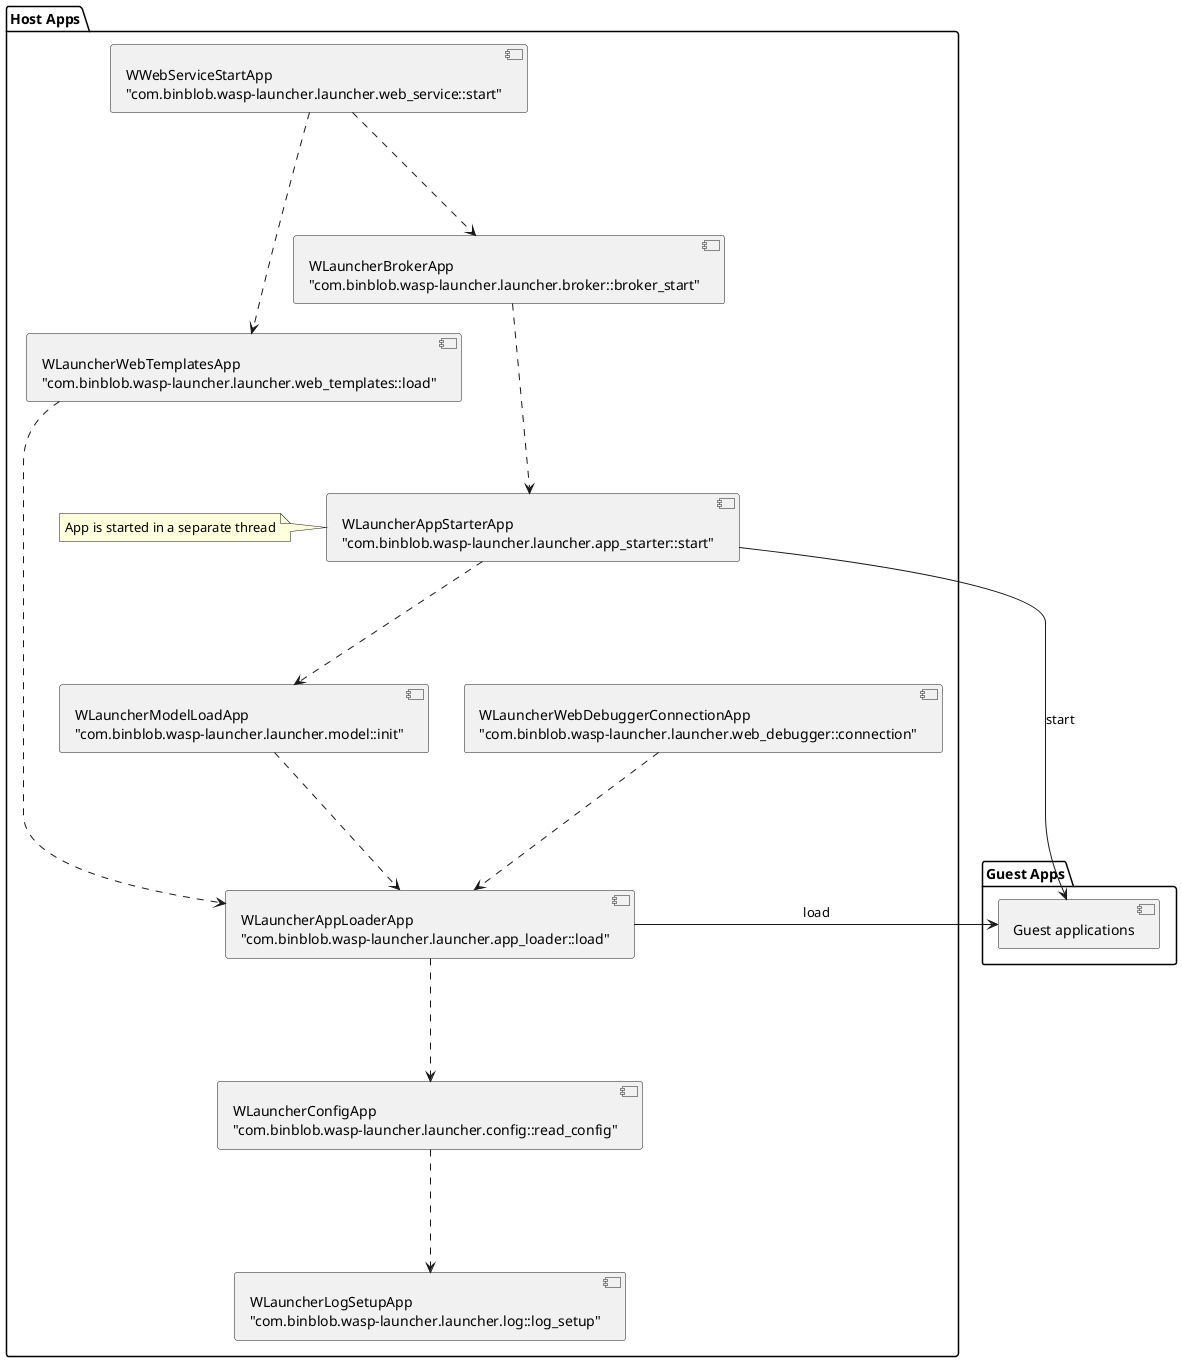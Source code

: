 @startuml

package "Host Apps" {
component log [
WLauncherLogSetupApp
"com.binblob.wasp-launcher.launcher.log::log_setup"
]

component config [
WLauncherConfigApp
"com.binblob.wasp-launcher.launcher.config::read_config"
]

component loader [
WLauncherAppLoaderApp
"com.binblob.wasp-launcher.launcher.app_loader::load"
]

component model [
WLauncherModelLoadApp
"com.binblob.wasp-launcher.launcher.model::init"
]

component starter [
WLauncherAppStarterApp
"com.binblob.wasp-launcher.launcher.app_starter::start"
]

note left of starter
App is started in a separate thread
end note

component template [
WLauncherWebTemplatesApp
"com.binblob.wasp-launcher.launcher.web_templates::load"
]

component debugger [
WLauncherWebDebuggerConnectionApp
"com.binblob.wasp-launcher.launcher.web_debugger::connection"
]

component broker [
WLauncherBrokerApp
"com.binblob.wasp-launcher.launcher.broker::broker_start"
]

component web_host [
WWebServiceStartApp
"com.binblob.wasp-launcher.launcher.web_service::start"
]

config .-down-> log
loader .-down-> config
model .-down-> loader
template .-down-> loader
starter .-down-> model
broker .-down-> starter
web_host .-down-> broker
web_host .-down-> template
debugger .-down-> loader

}

package "Guest Apps" {
component guest_apps [
	Guest applications
]

loader -> guest_apps: load
starter -> guest_apps: start
}

@enduml
